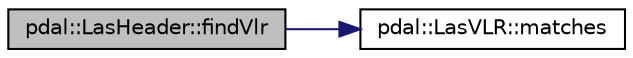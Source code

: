digraph "pdal::LasHeader::findVlr"
{
  edge [fontname="Helvetica",fontsize="10",labelfontname="Helvetica",labelfontsize="10"];
  node [fontname="Helvetica",fontsize="10",shape=record];
  rankdir="LR";
  Node1 [label="pdal::LasHeader::findVlr",height=0.2,width=0.4,color="black", fillcolor="grey75", style="filled", fontcolor="black"];
  Node1 -> Node2 [color="midnightblue",fontsize="10",style="solid",fontname="Helvetica"];
  Node2 [label="pdal::LasVLR::matches",height=0.2,width=0.4,color="black", fillcolor="white", style="filled",URL="$classpdal_1_1LasVLR.html#a5b66464275415251793abba2d7f651a5"];
}
